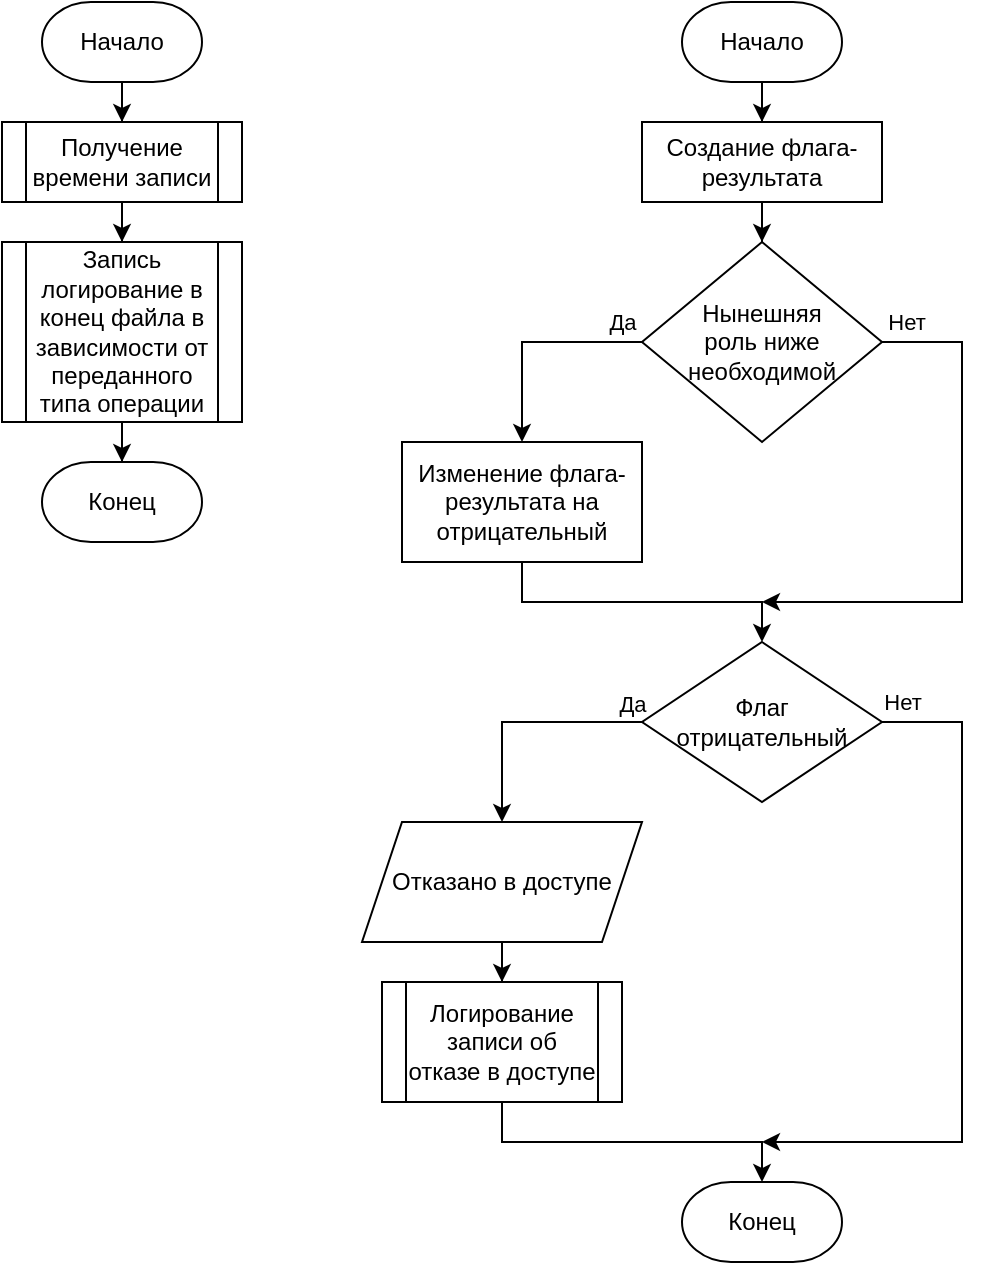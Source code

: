 <mxfile version="24.7.8">
  <diagram name="Страница — 1" id="R8XnnEVmH2Fg10V8Gqf3">
    <mxGraphModel dx="956" dy="557" grid="0" gridSize="10" guides="1" tooltips="1" connect="1" arrows="1" fold="1" page="1" pageScale="1" pageWidth="3300" pageHeight="4681" math="0" shadow="0">
      <root>
        <mxCell id="0" />
        <mxCell id="1" parent="0" />
        <mxCell id="DE7Rg1CK66ikEsHbyaj7-5" style="edgeStyle=orthogonalEdgeStyle;rounded=0;orthogonalLoop=1;jettySize=auto;html=1;entryX=0.5;entryY=0;entryDx=0;entryDy=0;" edge="1" parent="1" source="DE7Rg1CK66ikEsHbyaj7-1" target="DE7Rg1CK66ikEsHbyaj7-3">
          <mxGeometry relative="1" as="geometry" />
        </mxCell>
        <mxCell id="DE7Rg1CK66ikEsHbyaj7-1" value="Начало" style="strokeWidth=1;html=1;shape=mxgraph.flowchart.terminator;whiteSpace=wrap;" vertex="1" parent="1">
          <mxGeometry x="480" y="40" width="80" height="40" as="geometry" />
        </mxCell>
        <mxCell id="DE7Rg1CK66ikEsHbyaj7-6" style="edgeStyle=orthogonalEdgeStyle;rounded=0;orthogonalLoop=1;jettySize=auto;html=1;entryX=0.5;entryY=0;entryDx=0;entryDy=0;" edge="1" parent="1" source="DE7Rg1CK66ikEsHbyaj7-3" target="DE7Rg1CK66ikEsHbyaj7-4">
          <mxGeometry relative="1" as="geometry" />
        </mxCell>
        <mxCell id="DE7Rg1CK66ikEsHbyaj7-3" value="Получение времени записи" style="shape=process;whiteSpace=wrap;html=1;backgroundOutline=1;" vertex="1" parent="1">
          <mxGeometry x="460" y="100" width="120" height="40" as="geometry" />
        </mxCell>
        <mxCell id="DE7Rg1CK66ikEsHbyaj7-4" value="Запись логирование в конец файла в зависимости от переданного типа операции" style="shape=process;whiteSpace=wrap;html=1;backgroundOutline=1;" vertex="1" parent="1">
          <mxGeometry x="460" y="160" width="120" height="90" as="geometry" />
        </mxCell>
        <mxCell id="DE7Rg1CK66ikEsHbyaj7-7" value="Конец" style="strokeWidth=1;html=1;shape=mxgraph.flowchart.terminator;whiteSpace=wrap;" vertex="1" parent="1">
          <mxGeometry x="480" y="270" width="80" height="40" as="geometry" />
        </mxCell>
        <mxCell id="DE7Rg1CK66ikEsHbyaj7-8" style="edgeStyle=orthogonalEdgeStyle;rounded=0;orthogonalLoop=1;jettySize=auto;html=1;entryX=0.5;entryY=0;entryDx=0;entryDy=0;entryPerimeter=0;" edge="1" parent="1" source="DE7Rg1CK66ikEsHbyaj7-4" target="DE7Rg1CK66ikEsHbyaj7-7">
          <mxGeometry relative="1" as="geometry" />
        </mxCell>
        <mxCell id="DE7Rg1CK66ikEsHbyaj7-9" style="edgeStyle=orthogonalEdgeStyle;rounded=0;orthogonalLoop=1;jettySize=auto;html=1;entryX=0.5;entryY=0;entryDx=0;entryDy=0;" edge="1" parent="1" source="DE7Rg1CK66ikEsHbyaj7-10" target="DE7Rg1CK66ikEsHbyaj7-16">
          <mxGeometry relative="1" as="geometry">
            <mxPoint x="840" y="100" as="targetPoint" />
          </mxGeometry>
        </mxCell>
        <mxCell id="DE7Rg1CK66ikEsHbyaj7-10" value="Начало" style="strokeWidth=1;html=1;shape=mxgraph.flowchart.terminator;whiteSpace=wrap;" vertex="1" parent="1">
          <mxGeometry x="800" y="40" width="80" height="40" as="geometry" />
        </mxCell>
        <mxCell id="DE7Rg1CK66ikEsHbyaj7-18" style="edgeStyle=orthogonalEdgeStyle;rounded=0;orthogonalLoop=1;jettySize=auto;html=1;entryX=0.5;entryY=0;entryDx=0;entryDy=0;" edge="1" parent="1" source="DE7Rg1CK66ikEsHbyaj7-16" target="DE7Rg1CK66ikEsHbyaj7-17">
          <mxGeometry relative="1" as="geometry" />
        </mxCell>
        <mxCell id="DE7Rg1CK66ikEsHbyaj7-16" value="Создание флага-результата" style="rounded=0;whiteSpace=wrap;html=1;" vertex="1" parent="1">
          <mxGeometry x="780" y="100" width="120" height="40" as="geometry" />
        </mxCell>
        <mxCell id="DE7Rg1CK66ikEsHbyaj7-20" style="edgeStyle=orthogonalEdgeStyle;rounded=0;orthogonalLoop=1;jettySize=auto;html=1;entryX=0.5;entryY=0;entryDx=0;entryDy=0;" edge="1" parent="1" source="DE7Rg1CK66ikEsHbyaj7-17" target="DE7Rg1CK66ikEsHbyaj7-19">
          <mxGeometry relative="1" as="geometry">
            <Array as="points">
              <mxPoint x="720" y="210" />
            </Array>
          </mxGeometry>
        </mxCell>
        <mxCell id="DE7Rg1CK66ikEsHbyaj7-21" value="Да" style="edgeLabel;html=1;align=center;verticalAlign=middle;resizable=0;points=[];" vertex="1" connectable="0" parent="DE7Rg1CK66ikEsHbyaj7-20">
          <mxGeometry x="-0.821" y="2" relative="1" as="geometry">
            <mxPoint y="-12" as="offset" />
          </mxGeometry>
        </mxCell>
        <mxCell id="DE7Rg1CK66ikEsHbyaj7-24" style="edgeStyle=orthogonalEdgeStyle;rounded=0;orthogonalLoop=1;jettySize=auto;html=1;" edge="1" parent="1" source="DE7Rg1CK66ikEsHbyaj7-17">
          <mxGeometry relative="1" as="geometry">
            <mxPoint x="840.0" y="340.0" as="targetPoint" />
            <Array as="points">
              <mxPoint x="940" y="210" />
              <mxPoint x="940" y="340" />
            </Array>
          </mxGeometry>
        </mxCell>
        <mxCell id="DE7Rg1CK66ikEsHbyaj7-25" value="Нет" style="edgeLabel;html=1;align=center;verticalAlign=middle;resizable=0;points=[];" vertex="1" connectable="0" parent="DE7Rg1CK66ikEsHbyaj7-24">
          <mxGeometry x="-0.898" relative="1" as="geometry">
            <mxPoint x="-2" y="-10" as="offset" />
          </mxGeometry>
        </mxCell>
        <mxCell id="DE7Rg1CK66ikEsHbyaj7-17" value="Нынешняя&lt;div&gt;роль ниже&lt;/div&gt;&lt;div&gt;необходимой&lt;/div&gt;" style="rhombus;whiteSpace=wrap;html=1;" vertex="1" parent="1">
          <mxGeometry x="780" y="160" width="120" height="100" as="geometry" />
        </mxCell>
        <mxCell id="DE7Rg1CK66ikEsHbyaj7-23" style="edgeStyle=orthogonalEdgeStyle;rounded=0;orthogonalLoop=1;jettySize=auto;html=1;entryX=0.5;entryY=0;entryDx=0;entryDy=0;" edge="1" parent="1" source="DE7Rg1CK66ikEsHbyaj7-19" target="DE7Rg1CK66ikEsHbyaj7-22">
          <mxGeometry relative="1" as="geometry" />
        </mxCell>
        <mxCell id="DE7Rg1CK66ikEsHbyaj7-19" value="Изменение флага-результата на отрицательный" style="rounded=0;whiteSpace=wrap;html=1;" vertex="1" parent="1">
          <mxGeometry x="660" y="260" width="120" height="60" as="geometry" />
        </mxCell>
        <mxCell id="DE7Rg1CK66ikEsHbyaj7-28" style="edgeStyle=orthogonalEdgeStyle;rounded=0;orthogonalLoop=1;jettySize=auto;html=1;entryX=0.5;entryY=0;entryDx=0;entryDy=0;exitX=0;exitY=0.5;exitDx=0;exitDy=0;" edge="1" parent="1" source="DE7Rg1CK66ikEsHbyaj7-22" target="DE7Rg1CK66ikEsHbyaj7-26">
          <mxGeometry relative="1" as="geometry">
            <Array as="points">
              <mxPoint x="710" y="400" />
            </Array>
          </mxGeometry>
        </mxCell>
        <mxCell id="DE7Rg1CK66ikEsHbyaj7-30" value="Да" style="edgeLabel;html=1;align=center;verticalAlign=middle;resizable=0;points=[];" vertex="1" connectable="0" parent="DE7Rg1CK66ikEsHbyaj7-28">
          <mxGeometry x="-0.592" y="-1" relative="1" as="geometry">
            <mxPoint x="19" y="-8" as="offset" />
          </mxGeometry>
        </mxCell>
        <mxCell id="DE7Rg1CK66ikEsHbyaj7-33" style="edgeStyle=orthogonalEdgeStyle;rounded=0;orthogonalLoop=1;jettySize=auto;html=1;" edge="1" parent="1" source="DE7Rg1CK66ikEsHbyaj7-22">
          <mxGeometry relative="1" as="geometry">
            <mxPoint x="840.0" y="610" as="targetPoint" />
            <Array as="points">
              <mxPoint x="940" y="400" />
              <mxPoint x="940" y="610" />
            </Array>
          </mxGeometry>
        </mxCell>
        <mxCell id="DE7Rg1CK66ikEsHbyaj7-35" value="Нет" style="edgeLabel;html=1;align=center;verticalAlign=middle;resizable=0;points=[];" vertex="1" connectable="0" parent="DE7Rg1CK66ikEsHbyaj7-33">
          <mxGeometry x="-0.811" y="1" relative="1" as="geometry">
            <mxPoint x="-23" y="-9" as="offset" />
          </mxGeometry>
        </mxCell>
        <mxCell id="DE7Rg1CK66ikEsHbyaj7-22" value="Флаг&lt;div&gt;отрицательный&lt;/div&gt;" style="rhombus;whiteSpace=wrap;html=1;" vertex="1" parent="1">
          <mxGeometry x="780" y="360" width="120" height="80" as="geometry" />
        </mxCell>
        <mxCell id="DE7Rg1CK66ikEsHbyaj7-29" style="edgeStyle=orthogonalEdgeStyle;rounded=0;orthogonalLoop=1;jettySize=auto;html=1;entryX=0.5;entryY=0;entryDx=0;entryDy=0;" edge="1" parent="1" source="DE7Rg1CK66ikEsHbyaj7-26" target="DE7Rg1CK66ikEsHbyaj7-27">
          <mxGeometry relative="1" as="geometry" />
        </mxCell>
        <mxCell id="DE7Rg1CK66ikEsHbyaj7-26" value="Отказано в доступе" style="shape=parallelogram;perimeter=parallelogramPerimeter;whiteSpace=wrap;html=1;fixedSize=1;" vertex="1" parent="1">
          <mxGeometry x="640" y="450" width="140" height="60" as="geometry" />
        </mxCell>
        <mxCell id="DE7Rg1CK66ikEsHbyaj7-27" value="Логирование записи об отказе в доступе" style="shape=process;whiteSpace=wrap;html=1;backgroundOutline=1;" vertex="1" parent="1">
          <mxGeometry x="650" y="530" width="120" height="60" as="geometry" />
        </mxCell>
        <mxCell id="DE7Rg1CK66ikEsHbyaj7-31" value="Конец" style="strokeWidth=1;html=1;shape=mxgraph.flowchart.terminator;whiteSpace=wrap;" vertex="1" parent="1">
          <mxGeometry x="800" y="630" width="80" height="40" as="geometry" />
        </mxCell>
        <mxCell id="DE7Rg1CK66ikEsHbyaj7-32" style="edgeStyle=orthogonalEdgeStyle;rounded=0;orthogonalLoop=1;jettySize=auto;html=1;entryX=0.5;entryY=0;entryDx=0;entryDy=0;entryPerimeter=0;" edge="1" parent="1" source="DE7Rg1CK66ikEsHbyaj7-27" target="DE7Rg1CK66ikEsHbyaj7-31">
          <mxGeometry relative="1" as="geometry">
            <Array as="points">
              <mxPoint x="710" y="610" />
              <mxPoint x="840" y="610" />
            </Array>
          </mxGeometry>
        </mxCell>
      </root>
    </mxGraphModel>
  </diagram>
</mxfile>
